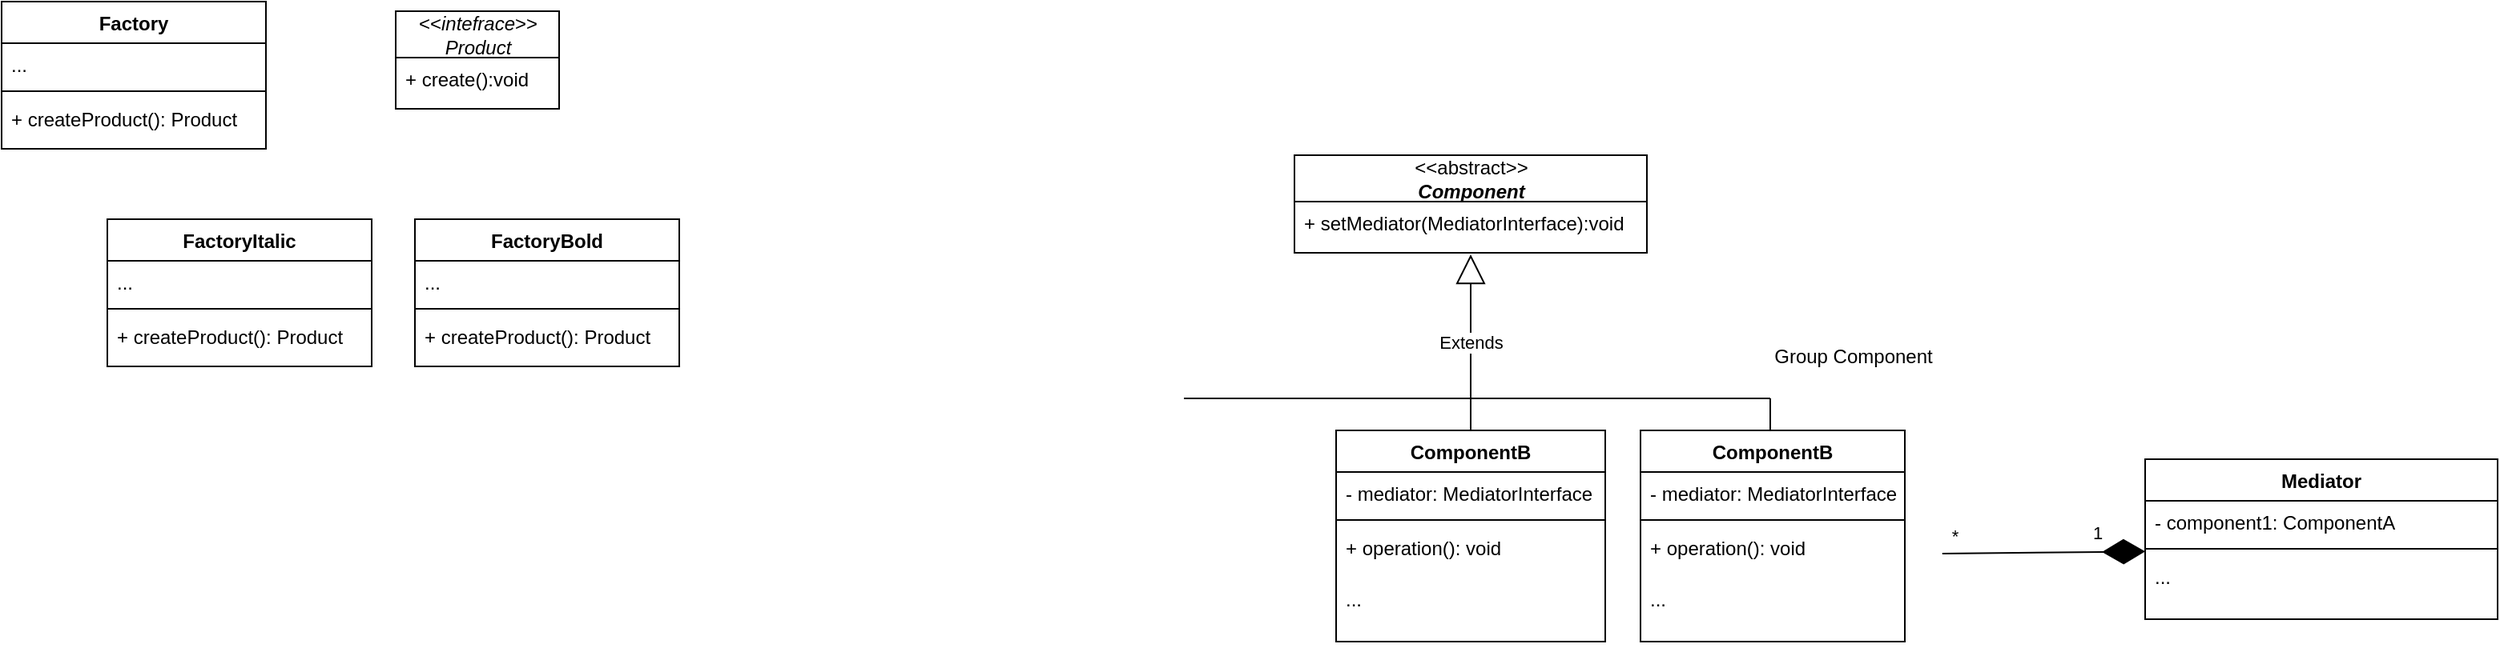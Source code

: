 <mxfile version="14.7.4" type="embed"><diagram id="C5RBs43oDa-KdzZeNtuy" name="Page-1"><mxGraphModel dx="789" dy="438" grid="1" gridSize="6" guides="1" tooltips="1" connect="1" arrows="1" fold="1" page="1" pageScale="1" pageWidth="1169" pageHeight="827" math="0" shadow="0"><root><mxCell id="WIyWlLk6GJQsqaUBKTNV-0"/><mxCell id="WIyWlLk6GJQsqaUBKTNV-1" parent="WIyWlLk6GJQsqaUBKTNV-0"/><mxCell id="46" value="FactoryItalic" style="swimlane;fontStyle=1;align=center;verticalAlign=top;childLayout=stackLayout;horizontal=1;startSize=26;horizontalStack=0;resizeParent=1;resizeParentMax=0;resizeLast=0;collapsible=1;marginBottom=0;" parent="WIyWlLk6GJQsqaUBKTNV-1" vertex="1"><mxGeometry x="642" y="220" width="165" height="92" as="geometry"/></mxCell><mxCell id="70" value="..." style="text;strokeColor=none;fillColor=none;align=left;verticalAlign=top;spacingLeft=4;spacingRight=4;overflow=hidden;rotatable=0;points=[[0,0.5],[1,0.5]];portConstraint=eastwest;" parent="46" vertex="1"><mxGeometry y="26" width="165" height="26" as="geometry"/></mxCell><mxCell id="48" value="" style="line;strokeWidth=1;fillColor=none;align=left;verticalAlign=middle;spacingTop=-1;spacingLeft=3;spacingRight=3;rotatable=0;labelPosition=right;points=[];portConstraint=eastwest;" parent="46" vertex="1"><mxGeometry y="52" width="165" height="8" as="geometry"/></mxCell><mxCell id="71" value="+ createProduct(): Product" style="text;strokeColor=none;fillColor=none;align=left;verticalAlign=top;spacingLeft=4;spacingRight=4;overflow=hidden;rotatable=0;points=[[0,0.5],[1,0.5]];portConstraint=eastwest;" parent="46" vertex="1"><mxGeometry y="60" width="165" height="32" as="geometry"/></mxCell><mxCell id="91" value="Mediator" style="swimlane;fontStyle=1;align=center;verticalAlign=top;childLayout=stackLayout;horizontal=1;startSize=26;horizontalStack=0;resizeParent=1;resizeParentMax=0;resizeLast=0;collapsible=1;marginBottom=0;" parent="WIyWlLk6GJQsqaUBKTNV-1" vertex="1"><mxGeometry x="1914" y="370" width="220" height="100" as="geometry"/></mxCell><mxCell id="92" value="- component1: ComponentA" style="text;strokeColor=none;fillColor=none;align=left;verticalAlign=top;spacingLeft=4;spacingRight=4;overflow=hidden;rotatable=0;points=[[0,0.5],[1,0.5]];portConstraint=eastwest;" parent="91" vertex="1"><mxGeometry y="26" width="220" height="26" as="geometry"/></mxCell><mxCell id="93" value="" style="line;strokeWidth=1;fillColor=none;align=left;verticalAlign=middle;spacingTop=-1;spacingLeft=3;spacingRight=3;rotatable=0;labelPosition=right;points=[];portConstraint=eastwest;" parent="91" vertex="1"><mxGeometry y="52" width="220" height="8" as="geometry"/></mxCell><mxCell id="95" value="..." style="text;strokeColor=none;fillColor=none;align=left;verticalAlign=top;spacingLeft=4;spacingRight=4;overflow=hidden;rotatable=0;points=[[0,0.5],[1,0.5]];portConstraint=eastwest;" parent="91" vertex="1"><mxGeometry y="60" width="220" height="40" as="geometry"/></mxCell><mxCell id="96" value="ComponentB" style="swimlane;fontStyle=1;align=center;verticalAlign=top;childLayout=stackLayout;horizontal=1;startSize=26;horizontalStack=0;resizeParent=1;resizeParentMax=0;resizeLast=0;collapsible=1;marginBottom=0;" parent="WIyWlLk6GJQsqaUBKTNV-1" vertex="1"><mxGeometry x="1409" y="352" width="168" height="132" as="geometry"/></mxCell><mxCell id="97" value="- mediator: MediatorInterface" style="text;strokeColor=none;fillColor=none;align=left;verticalAlign=top;spacingLeft=4;spacingRight=4;overflow=hidden;rotatable=0;points=[[0,0.5],[1,0.5]];portConstraint=eastwest;" parent="96" vertex="1"><mxGeometry y="26" width="168" height="26" as="geometry"/></mxCell><mxCell id="98" value="" style="line;strokeWidth=1;fillColor=none;align=left;verticalAlign=middle;spacingTop=-1;spacingLeft=3;spacingRight=3;rotatable=0;labelPosition=right;points=[];portConstraint=eastwest;" parent="96" vertex="1"><mxGeometry y="52" width="168" height="8" as="geometry"/></mxCell><mxCell id="99" value="+ operation(): void" style="text;strokeColor=none;fillColor=none;align=left;verticalAlign=top;spacingLeft=4;spacingRight=4;overflow=hidden;rotatable=0;points=[[0,0.5],[1,0.5]];portConstraint=eastwest;" parent="96" vertex="1"><mxGeometry y="60" width="168" height="32" as="geometry"/></mxCell><mxCell id="100" value="..." style="text;strokeColor=none;fillColor=none;align=left;verticalAlign=top;spacingLeft=4;spacingRight=4;overflow=hidden;rotatable=0;points=[[0,0.5],[1,0.5]];portConstraint=eastwest;" parent="96" vertex="1"><mxGeometry y="92" width="168" height="40" as="geometry"/></mxCell><mxCell id="110" value="ComponentB" style="swimlane;fontStyle=1;align=center;verticalAlign=top;childLayout=stackLayout;horizontal=1;startSize=26;horizontalStack=0;resizeParent=1;resizeParentMax=0;resizeLast=0;collapsible=1;marginBottom=0;" parent="WIyWlLk6GJQsqaUBKTNV-1" vertex="1"><mxGeometry x="1599" y="352" width="165" height="132" as="geometry"/></mxCell><mxCell id="111" value="- mediator: MediatorInterface" style="text;strokeColor=none;fillColor=none;align=left;verticalAlign=top;spacingLeft=4;spacingRight=4;overflow=hidden;rotatable=0;points=[[0,0.5],[1,0.5]];portConstraint=eastwest;" parent="110" vertex="1"><mxGeometry y="26" width="165" height="26" as="geometry"/></mxCell><mxCell id="112" value="" style="line;strokeWidth=1;fillColor=none;align=left;verticalAlign=middle;spacingTop=-1;spacingLeft=3;spacingRight=3;rotatable=0;labelPosition=right;points=[];portConstraint=eastwest;" parent="110" vertex="1"><mxGeometry y="52" width="165" height="8" as="geometry"/></mxCell><mxCell id="113" value="+ operation(): void" style="text;strokeColor=none;fillColor=none;align=left;verticalAlign=top;spacingLeft=4;spacingRight=4;overflow=hidden;rotatable=0;points=[[0,0.5],[1,0.5]];portConstraint=eastwest;" parent="110" vertex="1"><mxGeometry y="60" width="165" height="32" as="geometry"/></mxCell><mxCell id="115" value="..." style="text;strokeColor=none;fillColor=none;align=left;verticalAlign=top;spacingLeft=4;spacingRight=4;overflow=hidden;rotatable=0;points=[[0,0.5],[1,0.5]];portConstraint=eastwest;" parent="110" vertex="1"><mxGeometry y="92" width="165" height="40" as="geometry"/></mxCell><mxCell id="116" value="&lt;span style=&quot;font-weight: normal&quot;&gt;&amp;lt;&amp;lt;abstract&amp;gt;&amp;gt;&lt;br&gt;&lt;/span&gt;&lt;i&gt;Component&lt;/i&gt;" style="swimlane;fontStyle=1;align=center;verticalAlign=middle;childLayout=stackLayout;horizontal=1;startSize=29;horizontalStack=0;resizeParent=1;resizeParentMax=0;resizeLast=0;collapsible=0;marginBottom=0;html=1;" parent="WIyWlLk6GJQsqaUBKTNV-1" vertex="1"><mxGeometry x="1383" y="180" width="220" height="61" as="geometry"/></mxCell><mxCell id="109" value="+ setMediator(MediatorInterface):void" style="text;strokeColor=none;fillColor=none;align=left;verticalAlign=top;spacingLeft=4;spacingRight=4;overflow=hidden;rotatable=0;points=[[0,0.5],[1,0.5]];portConstraint=eastwest;" parent="116" vertex="1"><mxGeometry y="29" width="220" height="32" as="geometry"/></mxCell><mxCell id="119" value="Extends" style="endArrow=block;endSize=16;endFill=0;html=1;strokeWidth=1;exitX=0.5;exitY=0;exitDx=0;exitDy=0;" parent="WIyWlLk6GJQsqaUBKTNV-1" source="96" edge="1"><mxGeometry width="160" relative="1" as="geometry"><mxPoint x="1420" y="308" as="sourcePoint"/><mxPoint x="1493" y="242" as="targetPoint"/></mxGeometry></mxCell><mxCell id="120" value="" style="endArrow=none;html=1;strokeWidth=1;" parent="WIyWlLk6GJQsqaUBKTNV-1" edge="1"><mxGeometry width="50" height="50" relative="1" as="geometry"><mxPoint x="1314" y="332" as="sourcePoint"/><mxPoint x="1680" y="332" as="targetPoint"/></mxGeometry></mxCell><mxCell id="122" value="" style="endArrow=none;html=1;strokeWidth=1;" parent="WIyWlLk6GJQsqaUBKTNV-1" edge="1"><mxGeometry width="50" height="50" relative="1" as="geometry"><mxPoint x="1680" y="352" as="sourcePoint"/><mxPoint x="1680" y="332" as="targetPoint"/></mxGeometry></mxCell><mxCell id="125" value="" style="endArrow=diamondThin;endFill=1;endSize=24;html=1;strokeWidth=1;entryX=0;entryY=-0.058;entryDx=0;entryDy=0;entryPerimeter=0;exitX=0.999;exitY=0.568;exitDx=0;exitDy=0;exitPerimeter=0;" parent="WIyWlLk6GJQsqaUBKTNV-1" target="95" edge="1"><mxGeometry width="160" relative="1" as="geometry"><mxPoint x="1787.412" y="429.056" as="sourcePoint"/><mxPoint x="1906" y="434" as="targetPoint"/></mxGeometry></mxCell><mxCell id="127" value="*" style="edgeLabel;html=1;align=center;verticalAlign=middle;resizable=0;points=[];" parent="125" vertex="1" connectable="0"><mxGeometry x="-0.778" relative="1" as="geometry"><mxPoint x="-7" y="-11" as="offset"/></mxGeometry></mxCell><mxCell id="131" value="1" style="edgeLabel;html=1;align=center;verticalAlign=middle;resizable=0;points=[];" parent="125" vertex="1" connectable="0"><mxGeometry x="0.509" relative="1" as="geometry"><mxPoint x="1" y="-12" as="offset"/></mxGeometry></mxCell><mxCell id="132" value="&lt;span style=&quot;font-weight: normal&quot;&gt;&amp;lt;&amp;lt;&lt;i&gt;intefrace&lt;/i&gt;&amp;gt;&amp;gt;&lt;br&gt;&lt;/span&gt;&lt;i style=&quot;font-weight: normal&quot;&gt;Product&lt;/i&gt;" style="swimlane;fontStyle=1;align=center;verticalAlign=middle;childLayout=stackLayout;horizontal=1;startSize=29;horizontalStack=0;resizeParent=1;resizeParentMax=0;resizeLast=0;collapsible=0;marginBottom=0;html=1;" vertex="1" parent="WIyWlLk6GJQsqaUBKTNV-1"><mxGeometry x="822" y="90" width="102" height="61" as="geometry"/></mxCell><mxCell id="133" value="+ create():void" style="text;strokeColor=none;fillColor=none;align=left;verticalAlign=top;spacingLeft=4;spacingRight=4;overflow=hidden;rotatable=0;points=[[0,0.5],[1,0.5]];portConstraint=eastwest;" vertex="1" parent="132"><mxGeometry y="29" width="102" height="32" as="geometry"/></mxCell><mxCell id="134" value="FactoryBold" style="swimlane;fontStyle=1;align=center;verticalAlign=top;childLayout=stackLayout;horizontal=1;startSize=26;horizontalStack=0;resizeParent=1;resizeParentMax=0;resizeLast=0;collapsible=1;marginBottom=0;" vertex="1" parent="WIyWlLk6GJQsqaUBKTNV-1"><mxGeometry x="834" y="220" width="165" height="92" as="geometry"/></mxCell><mxCell id="135" value="..." style="text;strokeColor=none;fillColor=none;align=left;verticalAlign=top;spacingLeft=4;spacingRight=4;overflow=hidden;rotatable=0;points=[[0,0.5],[1,0.5]];portConstraint=eastwest;" vertex="1" parent="134"><mxGeometry y="26" width="165" height="26" as="geometry"/></mxCell><mxCell id="136" value="" style="line;strokeWidth=1;fillColor=none;align=left;verticalAlign=middle;spacingTop=-1;spacingLeft=3;spacingRight=3;rotatable=0;labelPosition=right;points=[];portConstraint=eastwest;" vertex="1" parent="134"><mxGeometry y="52" width="165" height="8" as="geometry"/></mxCell><mxCell id="137" value="+ createProduct(): Product" style="text;strokeColor=none;fillColor=none;align=left;verticalAlign=top;spacingLeft=4;spacingRight=4;overflow=hidden;rotatable=0;points=[[0,0.5],[1,0.5]];portConstraint=eastwest;" vertex="1" parent="134"><mxGeometry y="60" width="165" height="32" as="geometry"/></mxCell><mxCell id="138" value="Factory" style="swimlane;fontStyle=1;align=center;verticalAlign=top;childLayout=stackLayout;horizontal=1;startSize=26;horizontalStack=0;resizeParent=1;resizeParentMax=0;resizeLast=0;collapsible=1;marginBottom=0;" vertex="1" parent="WIyWlLk6GJQsqaUBKTNV-1"><mxGeometry x="576" y="84" width="165" height="92" as="geometry"/></mxCell><mxCell id="139" value="..." style="text;strokeColor=none;fillColor=none;align=left;verticalAlign=top;spacingLeft=4;spacingRight=4;overflow=hidden;rotatable=0;points=[[0,0.5],[1,0.5]];portConstraint=eastwest;" vertex="1" parent="138"><mxGeometry y="26" width="165" height="26" as="geometry"/></mxCell><mxCell id="140" value="" style="line;strokeWidth=1;fillColor=none;align=left;verticalAlign=middle;spacingTop=-1;spacingLeft=3;spacingRight=3;rotatable=0;labelPosition=right;points=[];portConstraint=eastwest;" vertex="1" parent="138"><mxGeometry y="52" width="165" height="8" as="geometry"/></mxCell><mxCell id="141" value="+ createProduct(): Product" style="text;strokeColor=none;fillColor=none;align=left;verticalAlign=top;spacingLeft=4;spacingRight=4;overflow=hidden;rotatable=0;points=[[0,0.5],[1,0.5]];portConstraint=eastwest;" vertex="1" parent="138"><mxGeometry y="60" width="165" height="32" as="geometry"/></mxCell><mxCell id="59" value="Untitled Layer" parent="WIyWlLk6GJQsqaUBKTNV-0"/><mxCell id="124" value="Group Component" style="text;html=1;strokeColor=none;fillColor=none;align=center;verticalAlign=middle;whiteSpace=wrap;rounded=0;dashed=1;" parent="59" vertex="1"><mxGeometry x="1676" y="296" width="112" height="20" as="geometry"/></mxCell></root></mxGraphModel></diagram></mxfile>